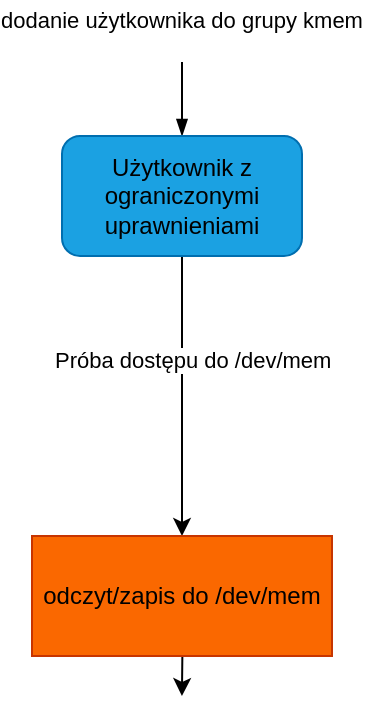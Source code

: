 <mxfile version="28.2.1">
  <diagram name="Page-1" id="HHoPOvi5-fTRaKgphjrS">
    <mxGraphModel dx="867" dy="647" grid="1" gridSize="10" guides="1" tooltips="1" connect="1" arrows="1" fold="1" page="1" pageScale="1" pageWidth="850" pageHeight="1100" math="0" shadow="0">
      <root>
        <mxCell id="0" />
        <mxCell id="1" parent="0" />
        <mxCell id="zY-tMj56ANNCXmde_FCD-11" style="edgeStyle=orthogonalEdgeStyle;rounded=0;orthogonalLoop=1;jettySize=auto;html=1;strokeColor=light-dark(#000000,#000000);endArrow=none;endFill=0;startArrow=blockThin;startFill=1;" edge="1" parent="1" source="VyvOBXi4zYoO4qcPIi6Q-1">
          <mxGeometry relative="1" as="geometry">
            <mxPoint x="190" y="70.0" as="targetPoint" />
          </mxGeometry>
        </mxCell>
        <mxCell id="zY-tMj56ANNCXmde_FCD-13" value="&lt;div&gt;dodanie użytkownika do grupy kmem&amp;nbsp;&lt;/div&gt;&lt;div&gt;&lt;br&gt;&lt;/div&gt;" style="edgeLabel;html=1;align=center;verticalAlign=middle;resizable=0;points=[];" vertex="1" connectable="0" parent="zY-tMj56ANNCXmde_FCD-11">
          <mxGeometry x="0.695" y="-1" relative="1" as="geometry">
            <mxPoint as="offset" />
          </mxGeometry>
        </mxCell>
        <mxCell id="zY-tMj56ANNCXmde_FCD-14" style="edgeStyle=orthogonalEdgeStyle;rounded=0;orthogonalLoop=1;jettySize=auto;html=1;entryX=0.5;entryY=0;entryDx=0;entryDy=0;strokeColor=light-dark(#000000,#000000);" edge="1" parent="1" source="VyvOBXi4zYoO4qcPIi6Q-1" target="zY-tMj56ANNCXmde_FCD-16">
          <mxGeometry relative="1" as="geometry">
            <mxPoint x="190" y="290.0" as="targetPoint" />
          </mxGeometry>
        </mxCell>
        <mxCell id="zY-tMj56ANNCXmde_FCD-15" value="&amp;nbsp; &amp;nbsp; Próba dostępu do /dev/mem" style="edgeLabel;html=1;align=center;verticalAlign=middle;resizable=0;points=[];" vertex="1" connectable="0" parent="zY-tMj56ANNCXmde_FCD-14">
          <mxGeometry x="-0.264" y="-1" relative="1" as="geometry">
            <mxPoint as="offset" />
          </mxGeometry>
        </mxCell>
        <mxCell id="VyvOBXi4zYoO4qcPIi6Q-1" value="&lt;span style=&quot;color: light-dark(rgb(0, 0, 0), rgb(255, 255, 255));&quot;&gt;Użytkownik z ograniczonymi uprawnieniami&lt;/span&gt;" style="rounded=1;whiteSpace=wrap;html=1;fillColor=#1ba1e2;fontColor=#ffffff;strokeColor=#006EAF;" parent="1" vertex="1">
          <mxGeometry x="130" y="130" width="120" height="60" as="geometry" />
        </mxCell>
        <mxCell id="zY-tMj56ANNCXmde_FCD-9" style="edgeStyle=orthogonalEdgeStyle;rounded=0;orthogonalLoop=1;jettySize=auto;html=1;exitX=1;exitY=0.5;exitDx=0;exitDy=0;strokeColor=light-dark(#000000,#000000);" edge="1" parent="1">
          <mxGeometry relative="1" as="geometry">
            <mxPoint x="250" y="360.0" as="sourcePoint" />
            <mxPoint x="189.966" y="410" as="targetPoint" />
          </mxGeometry>
        </mxCell>
        <mxCell id="zY-tMj56ANNCXmde_FCD-16" value="odczyt/zapis do /dev/mem" style="rounded=0;whiteSpace=wrap;html=1;fillColor=#fa6800;fontColor=#000000;strokeColor=#C73500;" vertex="1" parent="1">
          <mxGeometry x="115" y="330" width="150" height="60" as="geometry" />
        </mxCell>
      </root>
    </mxGraphModel>
  </diagram>
</mxfile>
